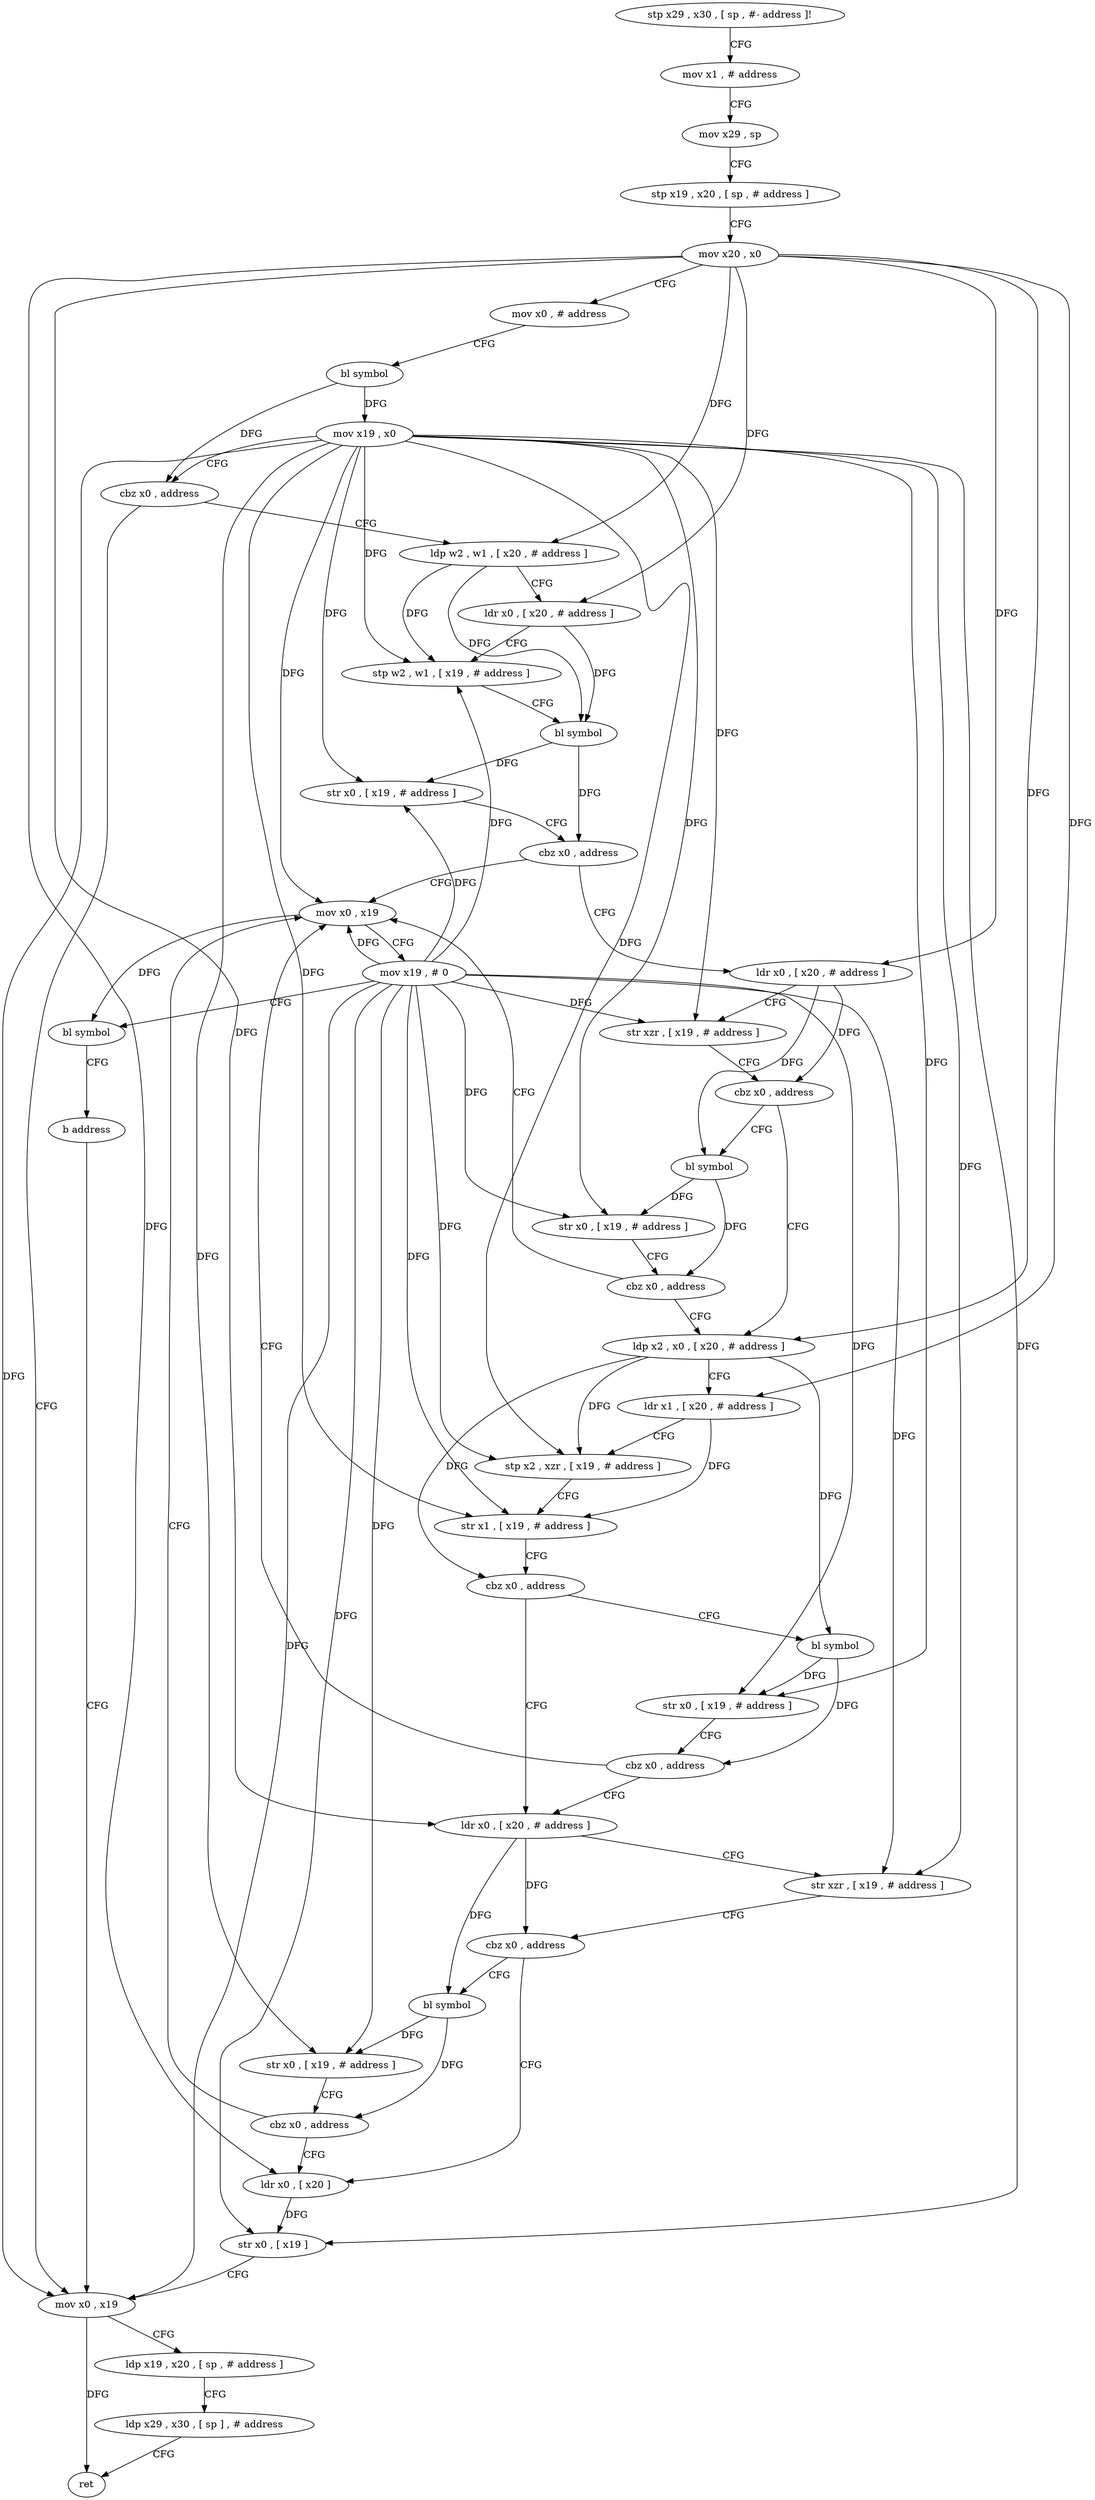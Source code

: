 digraph "func" {
"85168" [label = "stp x29 , x30 , [ sp , #- address ]!" ]
"85172" [label = "mov x1 , # address" ]
"85176" [label = "mov x29 , sp" ]
"85180" [label = "stp x19 , x20 , [ sp , # address ]" ]
"85184" [label = "mov x20 , x0" ]
"85188" [label = "mov x0 , # address" ]
"85192" [label = "bl symbol" ]
"85196" [label = "mov x19 , x0" ]
"85200" [label = "cbz x0 , address" ]
"85316" [label = "mov x0 , x19" ]
"85204" [label = "ldp w2 , w1 , [ x20 , # address ]" ]
"85320" [label = "ldp x19 , x20 , [ sp , # address ]" ]
"85324" [label = "ldp x29 , x30 , [ sp ] , # address" ]
"85328" [label = "ret" ]
"85208" [label = "ldr x0 , [ x20 , # address ]" ]
"85212" [label = "stp w2 , w1 , [ x19 , # address ]" ]
"85216" [label = "bl symbol" ]
"85220" [label = "str x0 , [ x19 , # address ]" ]
"85224" [label = "cbz x0 , address" ]
"85336" [label = "mov x0 , x19" ]
"85228" [label = "ldr x0 , [ x20 , # address ]" ]
"85340" [label = "mov x19 , # 0" ]
"85344" [label = "bl symbol" ]
"85348" [label = "b address" ]
"85232" [label = "str xzr , [ x19 , # address ]" ]
"85236" [label = "cbz x0 , address" ]
"85252" [label = "ldp x2 , x0 , [ x20 , # address ]" ]
"85240" [label = "bl symbol" ]
"85256" [label = "ldr x1 , [ x20 , # address ]" ]
"85260" [label = "stp x2 , xzr , [ x19 , # address ]" ]
"85264" [label = "str x1 , [ x19 , # address ]" ]
"85268" [label = "cbz x0 , address" ]
"85284" [label = "ldr x0 , [ x20 , # address ]" ]
"85272" [label = "bl symbol" ]
"85244" [label = "str x0 , [ x19 , # address ]" ]
"85248" [label = "cbz x0 , address" ]
"85288" [label = "str xzr , [ x19 , # address ]" ]
"85292" [label = "cbz x0 , address" ]
"85308" [label = "ldr x0 , [ x20 ]" ]
"85296" [label = "bl symbol" ]
"85276" [label = "str x0 , [ x19 , # address ]" ]
"85280" [label = "cbz x0 , address" ]
"85312" [label = "str x0 , [ x19 ]" ]
"85300" [label = "str x0 , [ x19 , # address ]" ]
"85304" [label = "cbz x0 , address" ]
"85168" -> "85172" [ label = "CFG" ]
"85172" -> "85176" [ label = "CFG" ]
"85176" -> "85180" [ label = "CFG" ]
"85180" -> "85184" [ label = "CFG" ]
"85184" -> "85188" [ label = "CFG" ]
"85184" -> "85204" [ label = "DFG" ]
"85184" -> "85208" [ label = "DFG" ]
"85184" -> "85228" [ label = "DFG" ]
"85184" -> "85252" [ label = "DFG" ]
"85184" -> "85256" [ label = "DFG" ]
"85184" -> "85284" [ label = "DFG" ]
"85184" -> "85308" [ label = "DFG" ]
"85188" -> "85192" [ label = "CFG" ]
"85192" -> "85196" [ label = "DFG" ]
"85192" -> "85200" [ label = "DFG" ]
"85196" -> "85200" [ label = "CFG" ]
"85196" -> "85316" [ label = "DFG" ]
"85196" -> "85212" [ label = "DFG" ]
"85196" -> "85220" [ label = "DFG" ]
"85196" -> "85336" [ label = "DFG" ]
"85196" -> "85232" [ label = "DFG" ]
"85196" -> "85260" [ label = "DFG" ]
"85196" -> "85264" [ label = "DFG" ]
"85196" -> "85244" [ label = "DFG" ]
"85196" -> "85288" [ label = "DFG" ]
"85196" -> "85276" [ label = "DFG" ]
"85196" -> "85312" [ label = "DFG" ]
"85196" -> "85300" [ label = "DFG" ]
"85200" -> "85316" [ label = "CFG" ]
"85200" -> "85204" [ label = "CFG" ]
"85316" -> "85320" [ label = "CFG" ]
"85316" -> "85328" [ label = "DFG" ]
"85204" -> "85208" [ label = "CFG" ]
"85204" -> "85212" [ label = "DFG" ]
"85204" -> "85216" [ label = "DFG" ]
"85320" -> "85324" [ label = "CFG" ]
"85324" -> "85328" [ label = "CFG" ]
"85208" -> "85212" [ label = "CFG" ]
"85208" -> "85216" [ label = "DFG" ]
"85212" -> "85216" [ label = "CFG" ]
"85216" -> "85220" [ label = "DFG" ]
"85216" -> "85224" [ label = "DFG" ]
"85220" -> "85224" [ label = "CFG" ]
"85224" -> "85336" [ label = "CFG" ]
"85224" -> "85228" [ label = "CFG" ]
"85336" -> "85340" [ label = "CFG" ]
"85336" -> "85344" [ label = "DFG" ]
"85228" -> "85232" [ label = "CFG" ]
"85228" -> "85236" [ label = "DFG" ]
"85228" -> "85240" [ label = "DFG" ]
"85340" -> "85344" [ label = "CFG" ]
"85340" -> "85316" [ label = "DFG" ]
"85340" -> "85336" [ label = "DFG" ]
"85340" -> "85212" [ label = "DFG" ]
"85340" -> "85220" [ label = "DFG" ]
"85340" -> "85232" [ label = "DFG" ]
"85340" -> "85260" [ label = "DFG" ]
"85340" -> "85264" [ label = "DFG" ]
"85340" -> "85244" [ label = "DFG" ]
"85340" -> "85288" [ label = "DFG" ]
"85340" -> "85276" [ label = "DFG" ]
"85340" -> "85312" [ label = "DFG" ]
"85340" -> "85300" [ label = "DFG" ]
"85344" -> "85348" [ label = "CFG" ]
"85348" -> "85316" [ label = "CFG" ]
"85232" -> "85236" [ label = "CFG" ]
"85236" -> "85252" [ label = "CFG" ]
"85236" -> "85240" [ label = "CFG" ]
"85252" -> "85256" [ label = "CFG" ]
"85252" -> "85260" [ label = "DFG" ]
"85252" -> "85268" [ label = "DFG" ]
"85252" -> "85272" [ label = "DFG" ]
"85240" -> "85244" [ label = "DFG" ]
"85240" -> "85248" [ label = "DFG" ]
"85256" -> "85260" [ label = "CFG" ]
"85256" -> "85264" [ label = "DFG" ]
"85260" -> "85264" [ label = "CFG" ]
"85264" -> "85268" [ label = "CFG" ]
"85268" -> "85284" [ label = "CFG" ]
"85268" -> "85272" [ label = "CFG" ]
"85284" -> "85288" [ label = "CFG" ]
"85284" -> "85292" [ label = "DFG" ]
"85284" -> "85296" [ label = "DFG" ]
"85272" -> "85276" [ label = "DFG" ]
"85272" -> "85280" [ label = "DFG" ]
"85244" -> "85248" [ label = "CFG" ]
"85248" -> "85336" [ label = "CFG" ]
"85248" -> "85252" [ label = "CFG" ]
"85288" -> "85292" [ label = "CFG" ]
"85292" -> "85308" [ label = "CFG" ]
"85292" -> "85296" [ label = "CFG" ]
"85308" -> "85312" [ label = "DFG" ]
"85296" -> "85300" [ label = "DFG" ]
"85296" -> "85304" [ label = "DFG" ]
"85276" -> "85280" [ label = "CFG" ]
"85280" -> "85336" [ label = "CFG" ]
"85280" -> "85284" [ label = "CFG" ]
"85312" -> "85316" [ label = "CFG" ]
"85300" -> "85304" [ label = "CFG" ]
"85304" -> "85336" [ label = "CFG" ]
"85304" -> "85308" [ label = "CFG" ]
}
